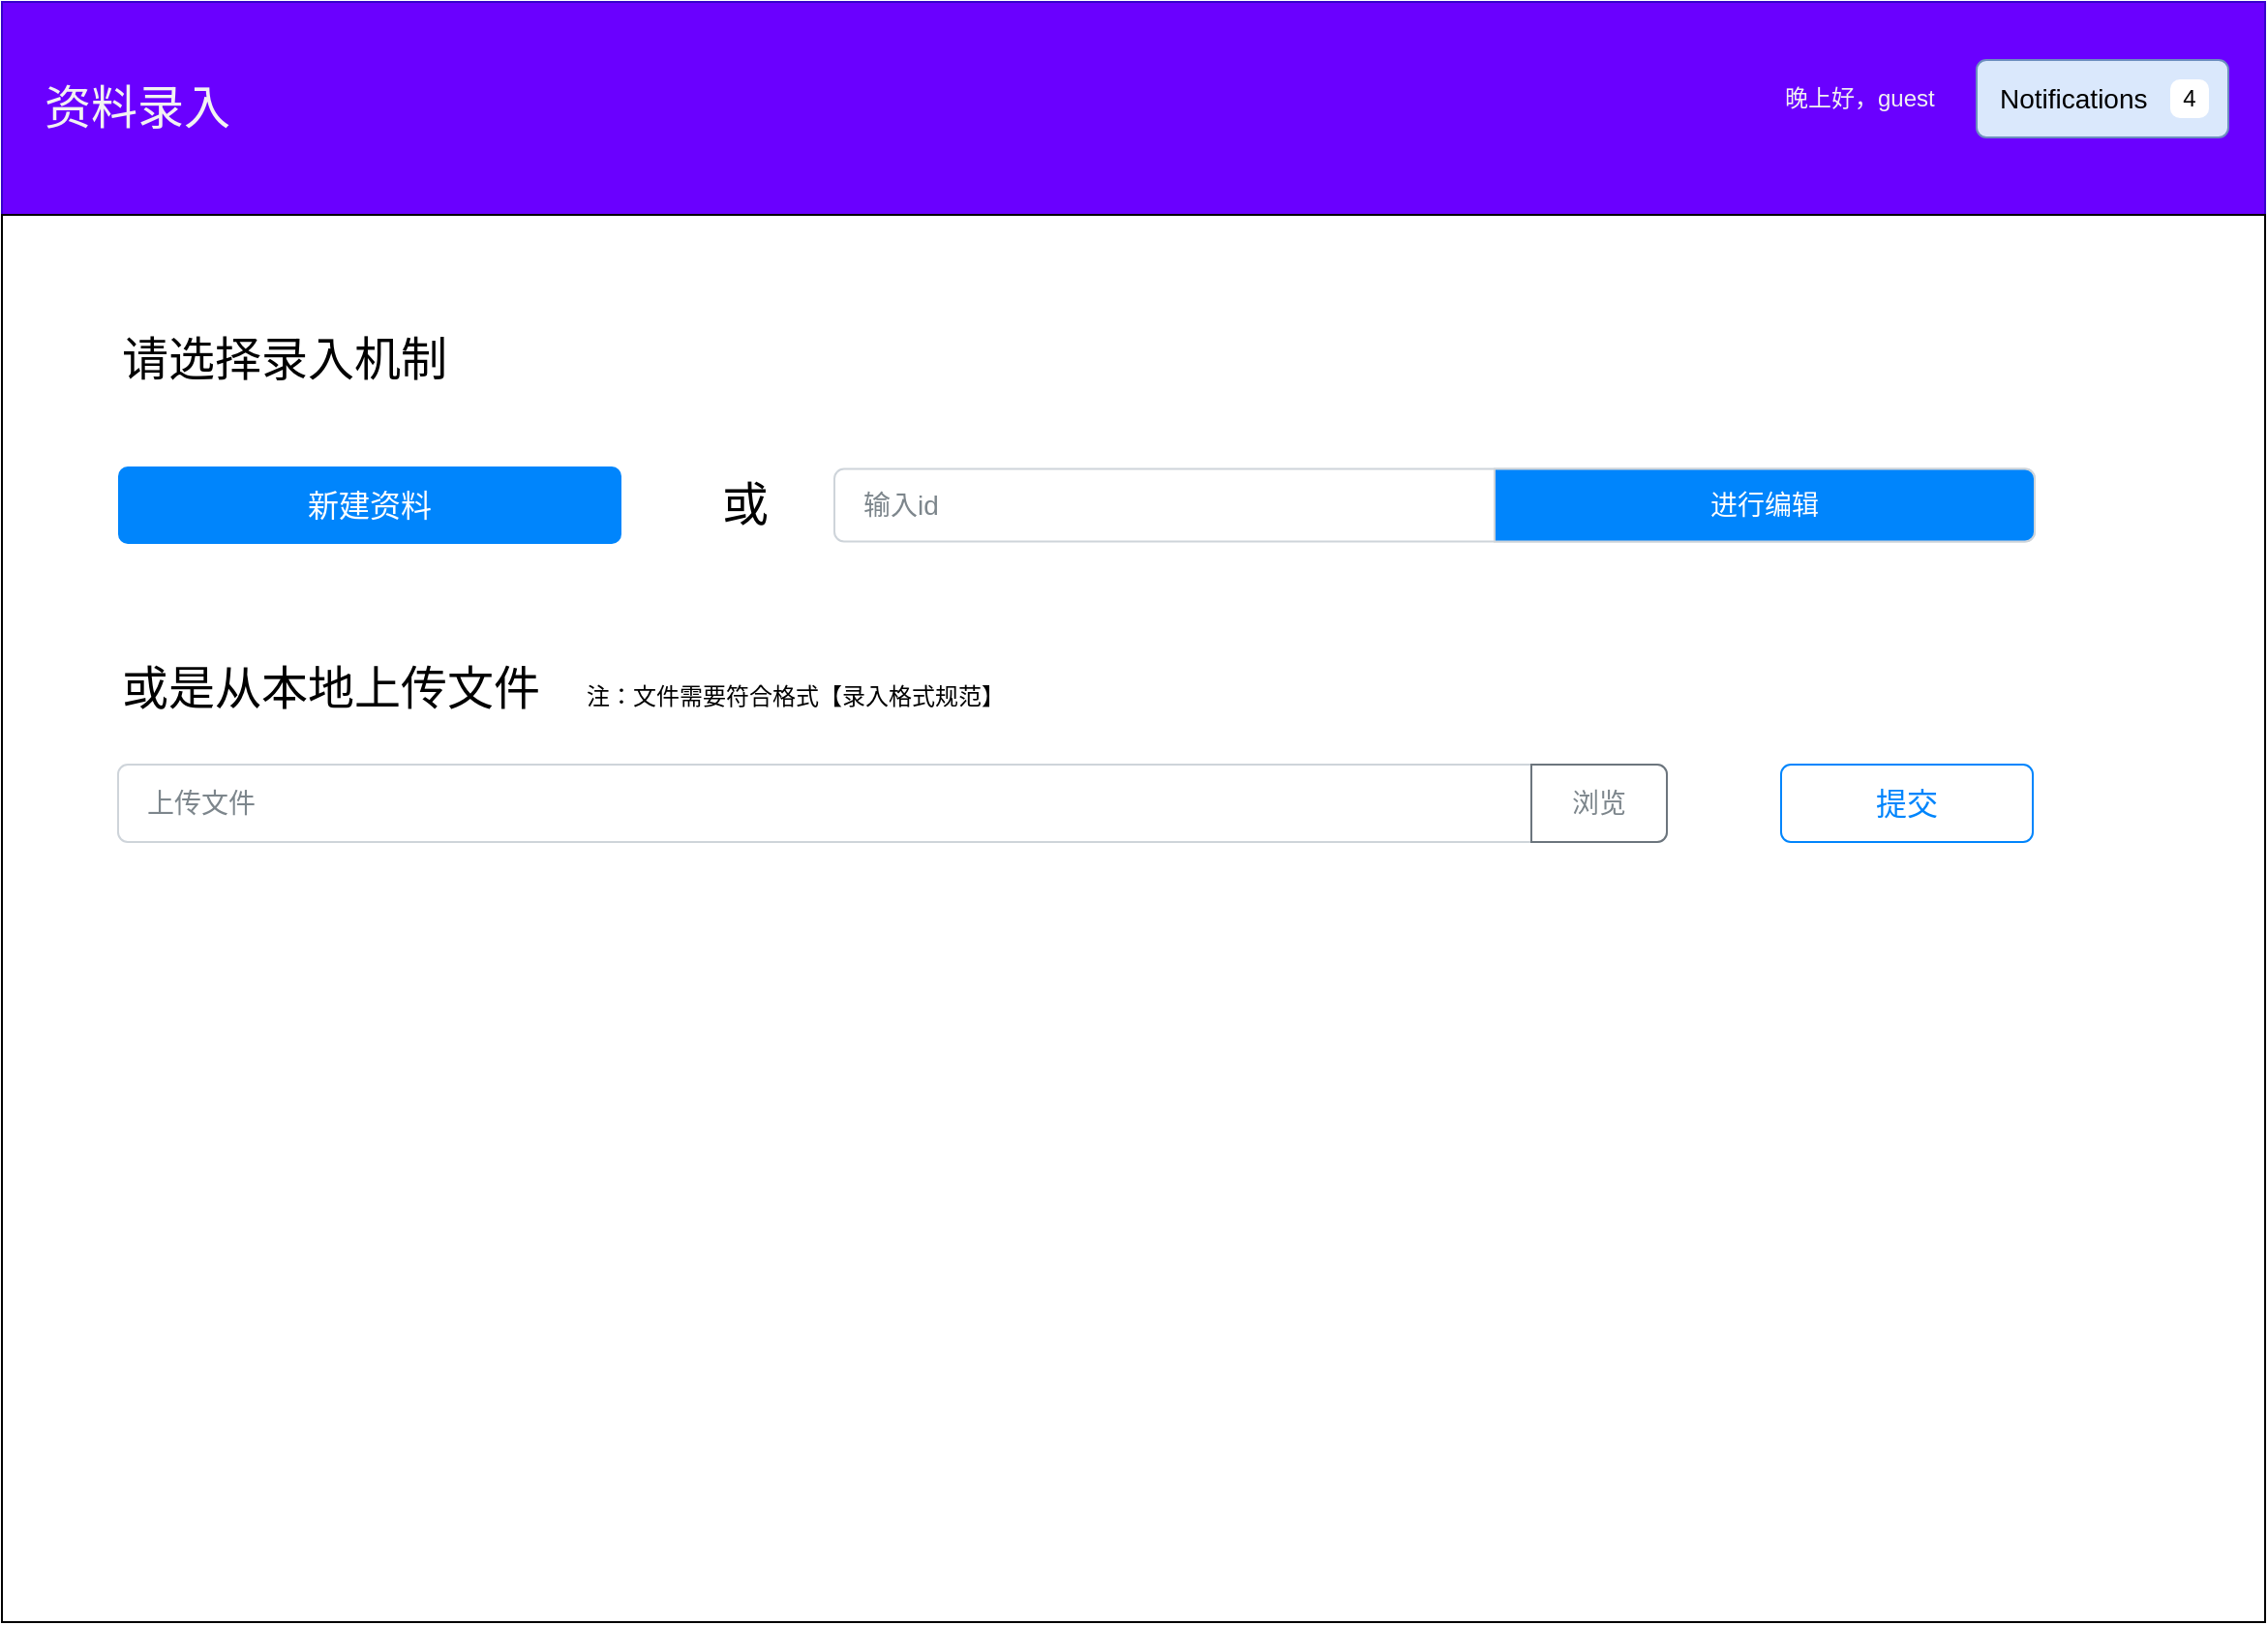 <mxfile version="21.3.8" type="github">
  <diagram name="第 1 页" id="tVCD1R4m1hZjUDDud_YI">
    <mxGraphModel dx="1647" dy="893" grid="1" gridSize="10" guides="1" tooltips="1" connect="1" arrows="1" fold="1" page="1" pageScale="1" pageWidth="1169" pageHeight="827" math="0" shadow="0">
      <root>
        <mxCell id="0" />
        <mxCell id="1" parent="0" />
        <mxCell id="G9nYNT6cLUph-u-CRbCG-1" value="" style="rounded=0;whiteSpace=wrap;html=1;fillColor=#6a00ff;fontColor=#ffffff;strokeColor=#3700CC;" vertex="1" parent="1">
          <mxGeometry width="1169" height="827" as="geometry" />
        </mxCell>
        <mxCell id="G9nYNT6cLUph-u-CRbCG-2" value="" style="rounded=0;whiteSpace=wrap;html=1;" vertex="1" parent="1">
          <mxGeometry y="110" width="1169" height="727" as="geometry" />
        </mxCell>
        <mxCell id="G9nYNT6cLUph-u-CRbCG-3" value="资料录入" style="text;strokeColor=none;align=left;fillColor=none;html=1;verticalAlign=middle;whiteSpace=wrap;rounded=0;fontSize=24;fontColor=#F2F2F2;" vertex="1" parent="1">
          <mxGeometry x="20" y="40" width="250" height="30" as="geometry" />
        </mxCell>
        <mxCell id="G9nYNT6cLUph-u-CRbCG-4" value="Notifications" style="html=1;shadow=0;dashed=0;shape=mxgraph.bootstrap.rrect;rSize=5;strokeWidth=1;whiteSpace=wrap;align=left;verticalAlign=middle;spacingLeft=10;fontStyle=0;fontSize=14;fillColor=#dae8fc;strokeColor=#6c8ebf;" vertex="1" parent="1">
          <mxGeometry x="1020" y="30" width="130" height="40" as="geometry" />
        </mxCell>
        <mxCell id="G9nYNT6cLUph-u-CRbCG-5" value="4" style="html=1;shadow=0;dashed=0;shape=mxgraph.bootstrap.rrect;rSize=5;strokeColor=none;strokeWidth=1;fillColor=#ffffff;fontColor=#000000;whiteSpace=wrap;align=center;verticalAlign=middle;fontSize=12;" vertex="1" parent="G9nYNT6cLUph-u-CRbCG-4">
          <mxGeometry x="1" y="0.5" width="20" height="20" relative="1" as="geometry">
            <mxPoint x="-30" y="-10" as="offset" />
          </mxGeometry>
        </mxCell>
        <mxCell id="G9nYNT6cLUph-u-CRbCG-6" value="晚上好，guest" style="text;strokeColor=none;align=left;fillColor=none;html=1;verticalAlign=middle;whiteSpace=wrap;rounded=0;fontSize=12;fontColor=#F2F2F2;" vertex="1" parent="1">
          <mxGeometry x="919" y="35" width="250" height="30" as="geometry" />
        </mxCell>
        <mxCell id="G9nYNT6cLUph-u-CRbCG-8" value="上传文件" style="html=1;shadow=0;dashed=0;shape=mxgraph.bootstrap.rrect;rSize=5;strokeColor=#CED4DA;html=1;whiteSpace=wrap;fillColor=#FFFFFF;fontColor=#7D868C;align=left;spacingLeft=0;spacing=15;fontSize=14;" vertex="1" parent="1">
          <mxGeometry x="60" y="394" width="800" height="40" as="geometry" />
        </mxCell>
        <mxCell id="G9nYNT6cLUph-u-CRbCG-9" value="浏览" style="html=1;shadow=0;dashed=0;shape=mxgraph.bootstrap.rightButton;strokeColor=#6C757D;gradientColor=inherit;fontColor=inherit;fillColor=inherit;rSize=5;perimeter=none;whiteSpace=wrap;resizeHeight=1;fontSize=14;" vertex="1" parent="G9nYNT6cLUph-u-CRbCG-8">
          <mxGeometry x="1" width="70" height="40" relative="1" as="geometry">
            <mxPoint x="-70" as="offset" />
          </mxGeometry>
        </mxCell>
        <mxCell id="G9nYNT6cLUph-u-CRbCG-10" value="请选择录入机制" style="text;strokeColor=none;align=left;fillColor=none;html=1;verticalAlign=middle;whiteSpace=wrap;rounded=0;fontSize=24;" vertex="1" parent="1">
          <mxGeometry x="60" y="170" width="250" height="30" as="geometry" />
        </mxCell>
        <mxCell id="G9nYNT6cLUph-u-CRbCG-11" value="提交" style="html=1;shadow=0;dashed=0;shape=mxgraph.bootstrap.rrect;rSize=5;strokeColor=#0085FC;strokeWidth=1;fillColor=none;fontColor=#0085FC;whiteSpace=wrap;align=center;verticalAlign=middle;spacingLeft=0;fontStyle=0;fontSize=16;spacing=5;" vertex="1" parent="1">
          <mxGeometry x="919" y="394" width="130" height="40" as="geometry" />
        </mxCell>
        <mxCell id="G9nYNT6cLUph-u-CRbCG-13" value="新建资料" style="html=1;shadow=0;dashed=0;shape=mxgraph.bootstrap.rrect;rSize=5;strokeColor=none;strokeWidth=1;fillColor=#0085FC;fontColor=#FFFFFF;whiteSpace=wrap;align=center;verticalAlign=middle;spacingLeft=0;fontStyle=0;fontSize=16;spacing=5;" vertex="1" parent="1">
          <mxGeometry x="60" y="240" width="260" height="40" as="geometry" />
        </mxCell>
        <mxCell id="G9nYNT6cLUph-u-CRbCG-14" value="或" style="text;strokeColor=none;align=left;fillColor=none;html=1;verticalAlign=middle;whiteSpace=wrap;rounded=0;fontSize=24;" vertex="1" parent="1">
          <mxGeometry x="370" y="245" width="250" height="30" as="geometry" />
        </mxCell>
        <mxCell id="G9nYNT6cLUph-u-CRbCG-15" value="输入id" style="html=1;shadow=0;dashed=0;shape=mxgraph.bootstrap.rrect;rSize=5;strokeColor=#CED4DA;html=1;whiteSpace=wrap;fillColor=#FFFFFF;fontColor=#7D868C;align=left;spacingLeft=0;spacing=15;fontSize=14;" vertex="1" parent="1">
          <mxGeometry x="430" y="241.25" width="620" height="37.5" as="geometry" />
        </mxCell>
        <mxCell id="G9nYNT6cLUph-u-CRbCG-16" value="&lt;font color=&quot;#ffffff&quot;&gt;进行编辑&lt;/font&gt;" style="html=1;shadow=0;dashed=0;shape=mxgraph.bootstrap.rightButton;strokeColor=inherit;gradientColor=inherit;fontColor=inherit;fillColor=#0085fc;rSize=5;perimeter=none;whiteSpace=wrap;resizeHeight=1;fontSize=14;" vertex="1" parent="G9nYNT6cLUph-u-CRbCG-15">
          <mxGeometry x="1" width="279" height="37.5" relative="1" as="geometry">
            <mxPoint x="-279" as="offset" />
          </mxGeometry>
        </mxCell>
        <mxCell id="G9nYNT6cLUph-u-CRbCG-17" value="或是从本地上传文件" style="text;strokeColor=none;align=left;fillColor=none;html=1;verticalAlign=middle;whiteSpace=wrap;rounded=0;fontSize=24;" vertex="1" parent="1">
          <mxGeometry x="60" y="340" width="250" height="30" as="geometry" />
        </mxCell>
        <mxCell id="G9nYNT6cLUph-u-CRbCG-18" value="&lt;font style=&quot;font-size: 12px;&quot;&gt;注：文件需要符合格式【录入格式规范】&lt;/font&gt;" style="text;strokeColor=none;align=left;fillColor=none;html=1;verticalAlign=middle;whiteSpace=wrap;rounded=0;fontSize=24;" vertex="1" parent="1">
          <mxGeometry x="300" y="340" width="450" height="30" as="geometry" />
        </mxCell>
      </root>
    </mxGraphModel>
  </diagram>
</mxfile>
